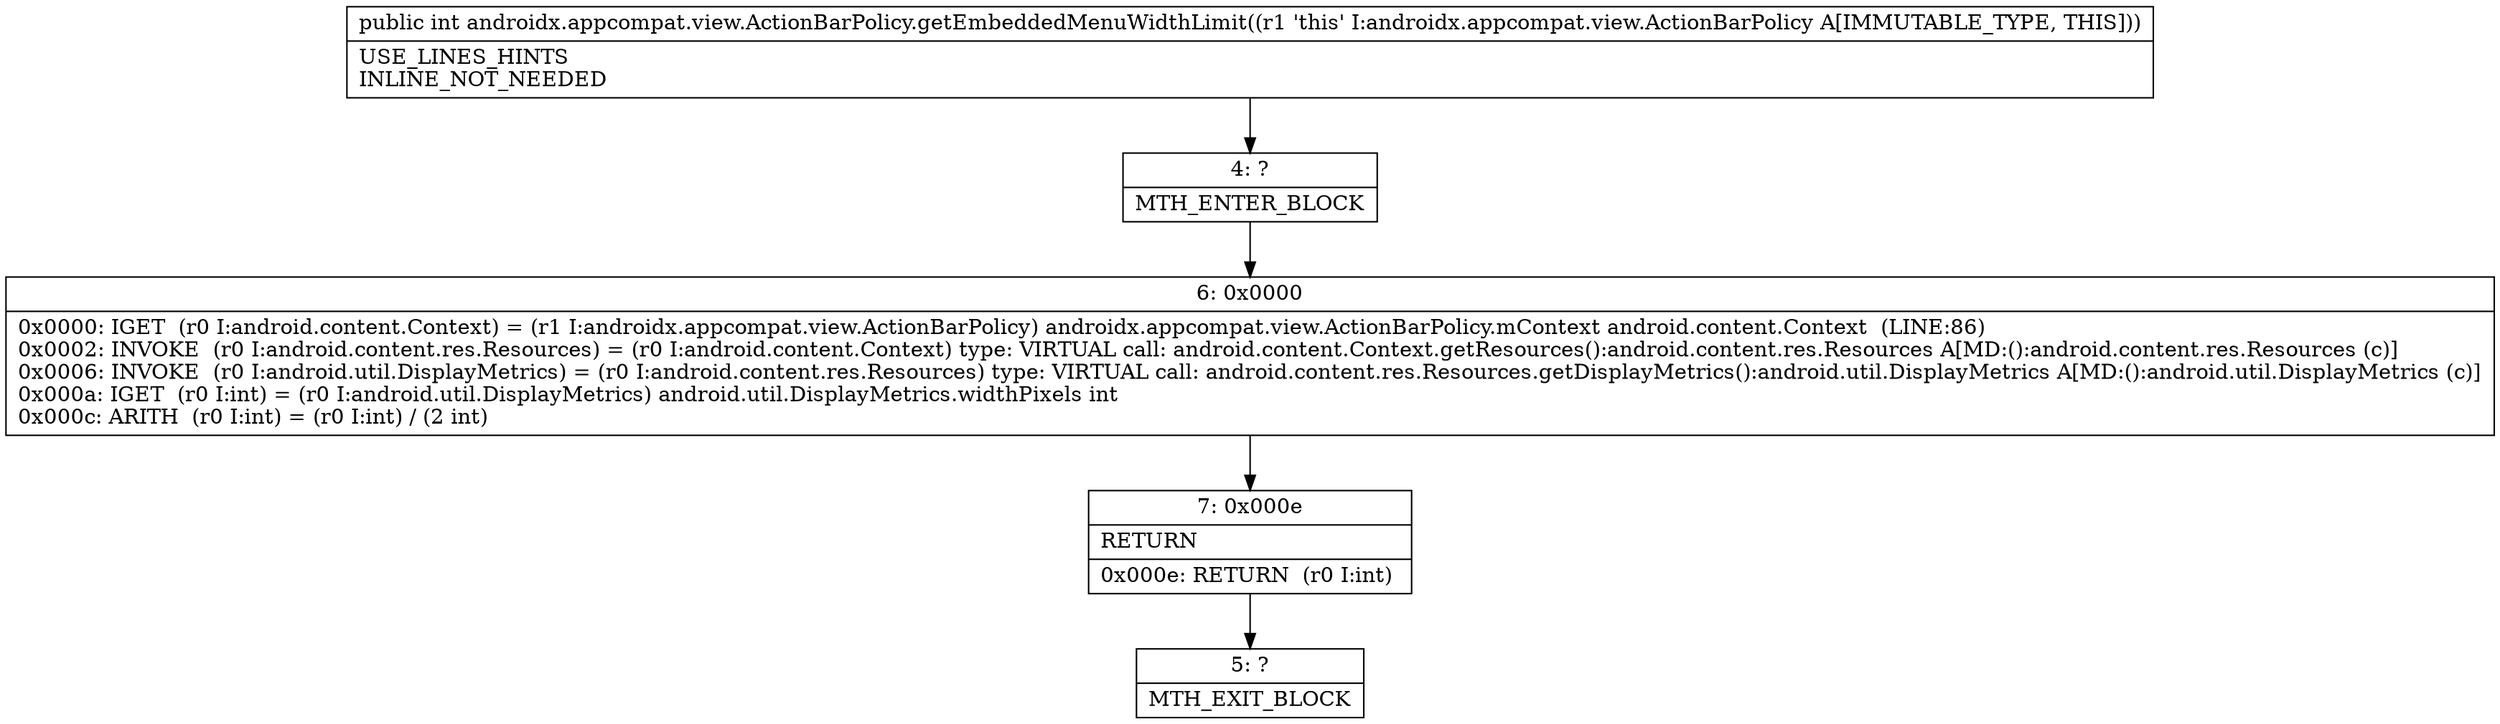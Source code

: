 digraph "CFG forandroidx.appcompat.view.ActionBarPolicy.getEmbeddedMenuWidthLimit()I" {
Node_4 [shape=record,label="{4\:\ ?|MTH_ENTER_BLOCK\l}"];
Node_6 [shape=record,label="{6\:\ 0x0000|0x0000: IGET  (r0 I:android.content.Context) = (r1 I:androidx.appcompat.view.ActionBarPolicy) androidx.appcompat.view.ActionBarPolicy.mContext android.content.Context  (LINE:86)\l0x0002: INVOKE  (r0 I:android.content.res.Resources) = (r0 I:android.content.Context) type: VIRTUAL call: android.content.Context.getResources():android.content.res.Resources A[MD:():android.content.res.Resources (c)]\l0x0006: INVOKE  (r0 I:android.util.DisplayMetrics) = (r0 I:android.content.res.Resources) type: VIRTUAL call: android.content.res.Resources.getDisplayMetrics():android.util.DisplayMetrics A[MD:():android.util.DisplayMetrics (c)]\l0x000a: IGET  (r0 I:int) = (r0 I:android.util.DisplayMetrics) android.util.DisplayMetrics.widthPixels int \l0x000c: ARITH  (r0 I:int) = (r0 I:int) \/ (2 int) \l}"];
Node_7 [shape=record,label="{7\:\ 0x000e|RETURN\l|0x000e: RETURN  (r0 I:int) \l}"];
Node_5 [shape=record,label="{5\:\ ?|MTH_EXIT_BLOCK\l}"];
MethodNode[shape=record,label="{public int androidx.appcompat.view.ActionBarPolicy.getEmbeddedMenuWidthLimit((r1 'this' I:androidx.appcompat.view.ActionBarPolicy A[IMMUTABLE_TYPE, THIS]))  | USE_LINES_HINTS\lINLINE_NOT_NEEDED\l}"];
MethodNode -> Node_4;Node_4 -> Node_6;
Node_6 -> Node_7;
Node_7 -> Node_5;
}

